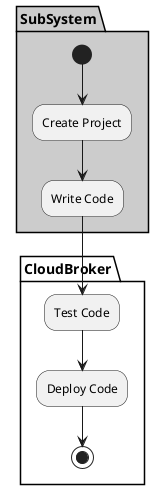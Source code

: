 @startuml

partition "CloudBroker" {

}

partition SubSystem  #cccccc {
  (*) --> "Create Project"
  --> "Write Code"
}

partition "CloudBroker" {
  "Write Code" --> "Test Code"
  "Test Code" --> "Deploy Code"
  "Deploy Code" --> (*)
}

@enduml
